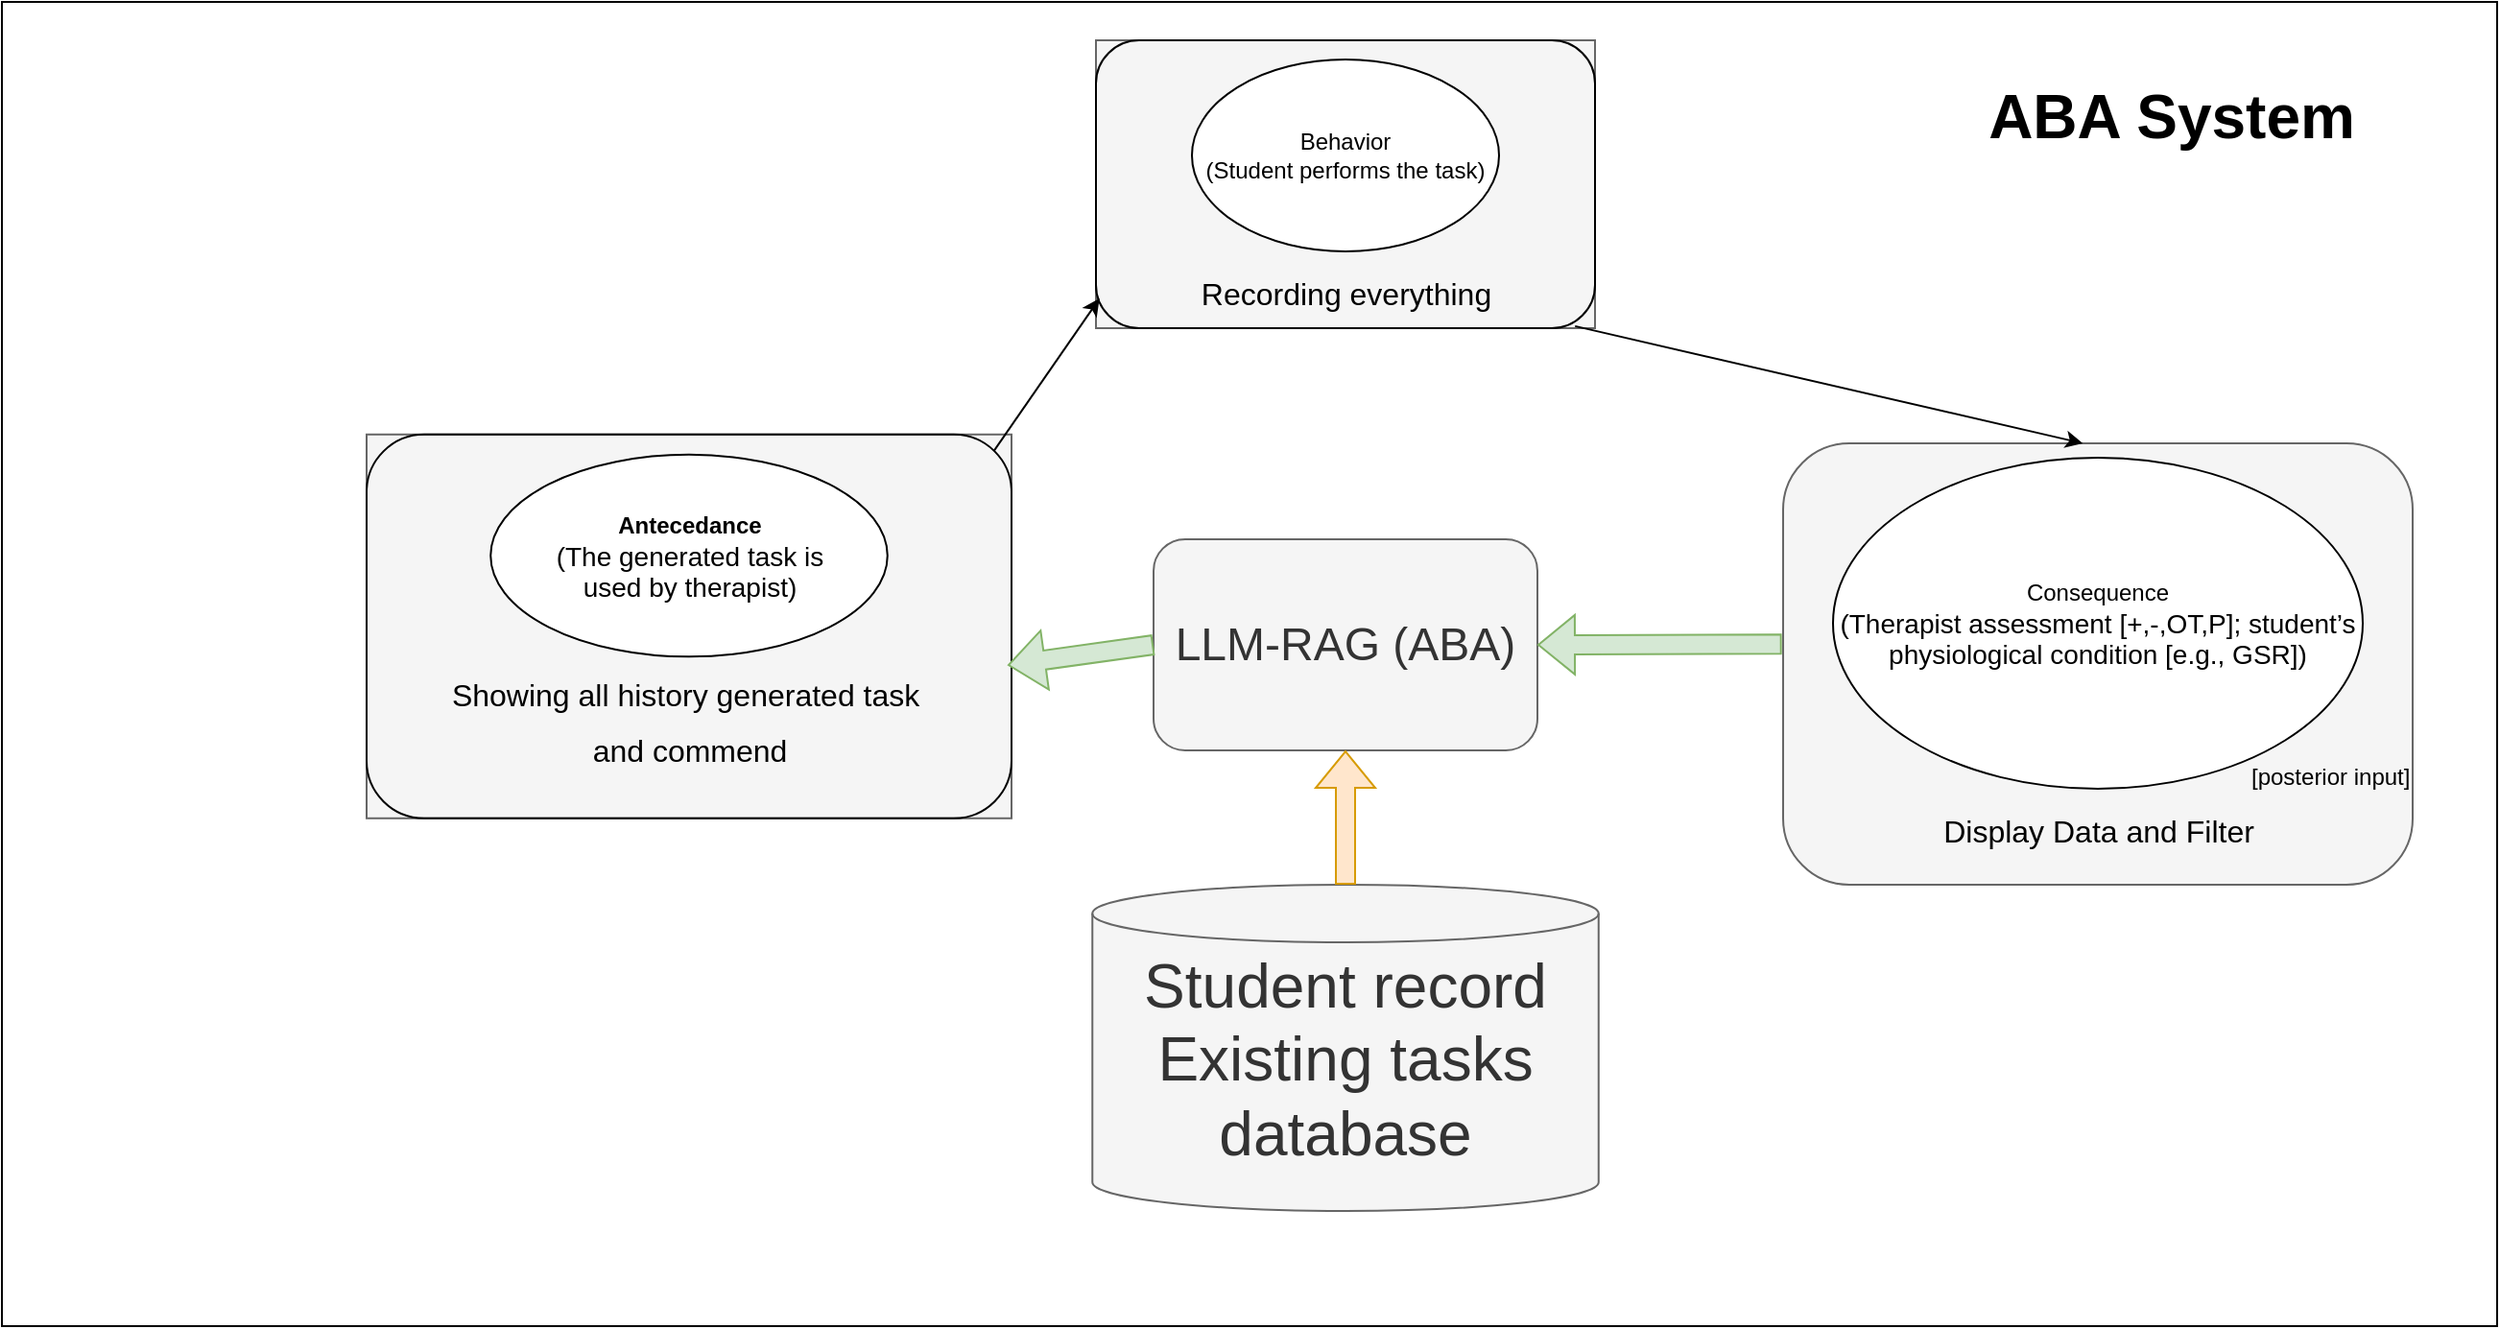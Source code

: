 <mxfile version="24.9.0">
  <diagram name="第 1 页" id="reyXp4Kh8w-tT1RUz250">
    <mxGraphModel dx="2823" dy="676" grid="1" gridSize="10" guides="1" tooltips="1" connect="1" arrows="1" fold="1" page="1" pageScale="1" pageWidth="827" pageHeight="1169" math="0" shadow="0">
      <root>
        <mxCell id="0" />
        <mxCell id="1" parent="0" />
        <mxCell id="QI-PmDlZO7ux3QnmJBiv-2" value="" style="rounded=0;whiteSpace=wrap;html=1;" parent="1" vertex="1">
          <mxGeometry x="-850" y="120" width="1300" height="690" as="geometry" />
        </mxCell>
        <mxCell id="QI-PmDlZO7ux3QnmJBiv-10" value="" style="group;fillColor=#f5f5f5;fontColor=#333333;strokeColor=#666666;" parent="1" vertex="1" connectable="0">
          <mxGeometry x="-280" y="140" width="260" height="150" as="geometry" />
        </mxCell>
        <mxCell id="QI-PmDlZO7ux3QnmJBiv-3" value="Behavior&lt;div&gt;(Student performs the task)&lt;/div&gt;" style="ellipse;whiteSpace=wrap;html=1;" parent="QI-PmDlZO7ux3QnmJBiv-10" vertex="1">
          <mxGeometry x="50" y="10" width="160" height="100" as="geometry" />
        </mxCell>
        <mxCell id="QI-PmDlZO7ux3QnmJBiv-8" value="&lt;span style=&quot;font-weight: normal;&quot;&gt;&lt;font style=&quot;font-size: 16px;&quot;&gt;Recording everything&lt;/font&gt;&lt;/span&gt;" style="text;strokeColor=none;fillColor=none;html=1;fontSize=24;fontStyle=1;verticalAlign=middle;align=center;" parent="QI-PmDlZO7ux3QnmJBiv-10" vertex="1">
          <mxGeometry x="80" y="110" width="100" height="40" as="geometry" />
        </mxCell>
        <mxCell id="QI-PmDlZO7ux3QnmJBiv-6" value="" style="rounded=1;whiteSpace=wrap;html=1;fillColor=none;" parent="QI-PmDlZO7ux3QnmJBiv-10" vertex="1">
          <mxGeometry width="260" height="150" as="geometry" />
        </mxCell>
        <mxCell id="QI-PmDlZO7ux3QnmJBiv-11" value="" style="group" parent="1" vertex="1" connectable="0">
          <mxGeometry x="104" y="380" width="336" height="200" as="geometry" />
        </mxCell>
        <mxCell id="QI-PmDlZO7ux3QnmJBiv-14" value="" style="rounded=1;whiteSpace=wrap;html=1;fillColor=#f5f5f5;fontColor=#333333;strokeColor=#666666;" parent="QI-PmDlZO7ux3QnmJBiv-11" vertex="1">
          <mxGeometry x="-26" y="-30" width="328" height="230" as="geometry" />
        </mxCell>
        <mxCell id="QI-PmDlZO7ux3QnmJBiv-12" value="Consequence&lt;div&gt;&lt;p style=&quot;margin: 0px; font-variant-numeric: normal; font-variant-east-asian: normal; font-variant-alternates: normal; font-size-adjust: none; font-kerning: auto; font-optical-sizing: auto; font-feature-settings: normal; font-variation-settings: normal; font-variant-position: normal; font-variant-emoji: normal; font-stretch: normal; line-height: normal; font-size: 14px;&quot; class=&quot;p1&quot;&gt;(Therapist assessment&amp;nbsp;&lt;span style=&quot;background-color: initial;&quot;&gt;[+,-,OT,P]; student’s physiological&amp;nbsp;&lt;/span&gt;&lt;span style=&quot;background-color: initial;&quot;&gt;condition [e.g., GSR])&lt;/span&gt;&lt;/p&gt;&lt;/div&gt;" style="ellipse;whiteSpace=wrap;html=1;align=center;" parent="QI-PmDlZO7ux3QnmJBiv-11" vertex="1">
          <mxGeometry y="-22.5" width="276" height="172.5" as="geometry" />
        </mxCell>
        <mxCell id="QI-PmDlZO7ux3QnmJBiv-13" value="&lt;span style=&quot;font-weight: normal;&quot;&gt;&lt;font style=&quot;font-size: 16px;&quot;&gt;Display Data and Filter&lt;/font&gt;&lt;/span&gt;" style="text;strokeColor=none;fillColor=none;html=1;fontSize=24;fontStyle=1;verticalAlign=middle;align=center;" parent="QI-PmDlZO7ux3QnmJBiv-11" vertex="1">
          <mxGeometry x="88" y="150" width="100" height="40" as="geometry" />
        </mxCell>
        <mxCell id="QI-PmDlZO7ux3QnmJBiv-15" value="[posterior input]" style="text;whiteSpace=wrap;html=1;" parent="QI-PmDlZO7ux3QnmJBiv-11" vertex="1">
          <mxGeometry x="216" y="130" width="120" height="40" as="geometry" />
        </mxCell>
        <mxCell id="QI-PmDlZO7ux3QnmJBiv-17" value="" style="endArrow=classic;html=1;rounded=0;entryX=0.476;entryY=0;entryDx=0;entryDy=0;entryPerimeter=0;exitX=0.96;exitY=0.993;exitDx=0;exitDy=0;exitPerimeter=0;" parent="1" source="QI-PmDlZO7ux3QnmJBiv-6" target="QI-PmDlZO7ux3QnmJBiv-14" edge="1">
          <mxGeometry width="50" height="50" relative="1" as="geometry">
            <mxPoint x="50" y="430" as="sourcePoint" />
            <mxPoint x="100" y="380" as="targetPoint" />
          </mxGeometry>
        </mxCell>
        <mxCell id="QI-PmDlZO7ux3QnmJBiv-18" value="&lt;font style=&quot;font-size: 24px;&quot;&gt;LLM-RAG (ABA)&lt;/font&gt;" style="rounded=1;whiteSpace=wrap;html=1;fillColor=#f5f5f5;fontColor=#333333;strokeColor=#666666;" parent="1" vertex="1">
          <mxGeometry x="-250" y="400" width="200" height="110" as="geometry" />
        </mxCell>
        <mxCell id="QI-PmDlZO7ux3QnmJBiv-19" value="" style="shape=flexArrow;endArrow=classic;html=1;rounded=0;entryX=1;entryY=0.5;entryDx=0;entryDy=0;exitX=-0.002;exitY=0.455;exitDx=0;exitDy=0;exitPerimeter=0;fillColor=#d5e8d4;strokeColor=#82b366;" parent="1" source="QI-PmDlZO7ux3QnmJBiv-14" target="QI-PmDlZO7ux3QnmJBiv-18" edge="1">
          <mxGeometry width="50" height="50" relative="1" as="geometry">
            <mxPoint x="-30" y="430" as="sourcePoint" />
            <mxPoint x="20" y="380" as="targetPoint" />
          </mxGeometry>
        </mxCell>
        <mxCell id="QI-PmDlZO7ux3QnmJBiv-20" value="" style="group;fillColor=#f5f5f5;fontColor=#333333;strokeColor=#666666;" parent="1" vertex="1" connectable="0">
          <mxGeometry x="-660" y="345.39" width="336" height="200" as="geometry" />
        </mxCell>
        <mxCell id="QI-PmDlZO7ux3QnmJBiv-21" value="&lt;b&gt;Antecedance&lt;/b&gt;&lt;div&gt;&lt;p style=&quot;margin: 0px; font-variant-numeric: normal; font-variant-east-asian: normal; font-variant-alternates: normal; font-size-adjust: none; font-kerning: auto; font-optical-sizing: auto; font-feature-settings: normal; font-variation-settings: normal; font-variant-position: normal; font-variant-emoji: normal; font-stretch: normal; font-size: 14px; line-height: normal;&quot; class=&quot;p1&quot;&gt;(The generated task is&lt;/p&gt;&lt;p style=&quot;margin: 0px; font-variant-numeric: normal; font-variant-east-asian: normal; font-variant-alternates: normal; font-size-adjust: none; font-kerning: auto; font-optical-sizing: auto; font-feature-settings: normal; font-variation-settings: normal; font-variant-position: normal; font-variant-emoji: normal; font-stretch: normal; font-size: 14px; line-height: normal;&quot; class=&quot;p1&quot;&gt;used by therapist)&lt;/p&gt;&lt;/div&gt;" style="ellipse;whiteSpace=wrap;html=1;align=center;" parent="QI-PmDlZO7ux3QnmJBiv-20" vertex="1">
          <mxGeometry x="64.615" y="10.526" width="206.769" height="105.263" as="geometry" />
        </mxCell>
        <mxCell id="QI-PmDlZO7ux3QnmJBiv-23" value="" style="rounded=1;whiteSpace=wrap;html=1;fillColor=none;" parent="QI-PmDlZO7ux3QnmJBiv-20" vertex="1">
          <mxGeometry width="336.0" height="200" as="geometry" />
        </mxCell>
        <mxCell id="QI-PmDlZO7ux3QnmJBiv-22" value="&lt;span style=&quot;font-size: 16px; font-weight: 400;&quot;&gt;Showing all history generated task&amp;nbsp;&lt;/span&gt;&lt;div&gt;&lt;span style=&quot;font-size: 16px; font-weight: 400;&quot;&gt;and commend&lt;/span&gt;&lt;/div&gt;" style="text;strokeColor=none;fillColor=none;html=1;fontSize=24;fontStyle=1;verticalAlign=middle;align=center;" parent="QI-PmDlZO7ux3QnmJBiv-20" vertex="1">
          <mxGeometry x="103.385" y="126.316" width="129.231" height="42.105" as="geometry" />
        </mxCell>
        <mxCell id="QI-PmDlZO7ux3QnmJBiv-24" value="" style="shape=flexArrow;endArrow=classic;html=1;rounded=0;entryX=0.994;entryY=0.601;entryDx=0;entryDy=0;fillColor=#d5e8d4;strokeColor=#82b366;exitX=0;exitY=0.5;exitDx=0;exitDy=0;entryPerimeter=0;" parent="1" source="QI-PmDlZO7ux3QnmJBiv-18" target="QI-PmDlZO7ux3QnmJBiv-23" edge="1">
          <mxGeometry width="50" height="50" relative="1" as="geometry">
            <mxPoint x="-270" y="455" as="sourcePoint" />
            <mxPoint x="-377" y="454.44" as="targetPoint" />
          </mxGeometry>
        </mxCell>
        <mxCell id="QI-PmDlZO7ux3QnmJBiv-25" value="" style="endArrow=classic;html=1;rounded=0;entryX=0.007;entryY=0.897;entryDx=0;entryDy=0;entryPerimeter=0;exitX=0.973;exitY=0.042;exitDx=0;exitDy=0;exitPerimeter=0;" parent="1" source="QI-PmDlZO7ux3QnmJBiv-23" target="QI-PmDlZO7ux3QnmJBiv-6" edge="1">
          <mxGeometry width="50" height="50" relative="1" as="geometry">
            <mxPoint x="-400" y="400" as="sourcePoint" />
            <mxPoint x="-350" y="350" as="targetPoint" />
          </mxGeometry>
        </mxCell>
        <mxCell id="QI-PmDlZO7ux3QnmJBiv-26" value="&lt;font style=&quot;font-size: 32px;&quot;&gt;ABA System&lt;/font&gt;" style="text;strokeColor=none;fillColor=none;html=1;fontSize=24;fontStyle=1;verticalAlign=middle;align=center;" parent="1" vertex="1">
          <mxGeometry x="230" y="160" width="100" height="40" as="geometry" />
        </mxCell>
        <mxCell id="QI-PmDlZO7ux3QnmJBiv-27" value="&lt;font style=&quot;font-size: 32px;&quot;&gt;Student record&lt;/font&gt;&lt;div&gt;&lt;font style=&quot;font-size: 32px;&quot;&gt;Existing tasks database&lt;/font&gt;&lt;/div&gt;&lt;div&gt;&lt;br&gt;&lt;/div&gt;" style="shape=cylinder3;whiteSpace=wrap;html=1;boundedLbl=1;backgroundOutline=1;size=15;fillColor=#f5f5f5;strokeColor=#666666;fontColor=#333333;" parent="1" vertex="1">
          <mxGeometry x="-281.87" y="580" width="263.75" height="170" as="geometry" />
        </mxCell>
        <mxCell id="QI-PmDlZO7ux3QnmJBiv-28" value="" style="shape=flexArrow;endArrow=classic;html=1;rounded=0;exitX=0.5;exitY=0;exitDx=0;exitDy=0;exitPerimeter=0;entryX=0.5;entryY=1;entryDx=0;entryDy=0;fillColor=#ffe6cc;strokeColor=#d79b00;" parent="1" source="QI-PmDlZO7ux3QnmJBiv-27" target="QI-PmDlZO7ux3QnmJBiv-18" edge="1">
          <mxGeometry width="50" height="50" relative="1" as="geometry">
            <mxPoint x="-130" y="500" as="sourcePoint" />
            <mxPoint x="-80" y="450" as="targetPoint" />
          </mxGeometry>
        </mxCell>
      </root>
    </mxGraphModel>
  </diagram>
</mxfile>
